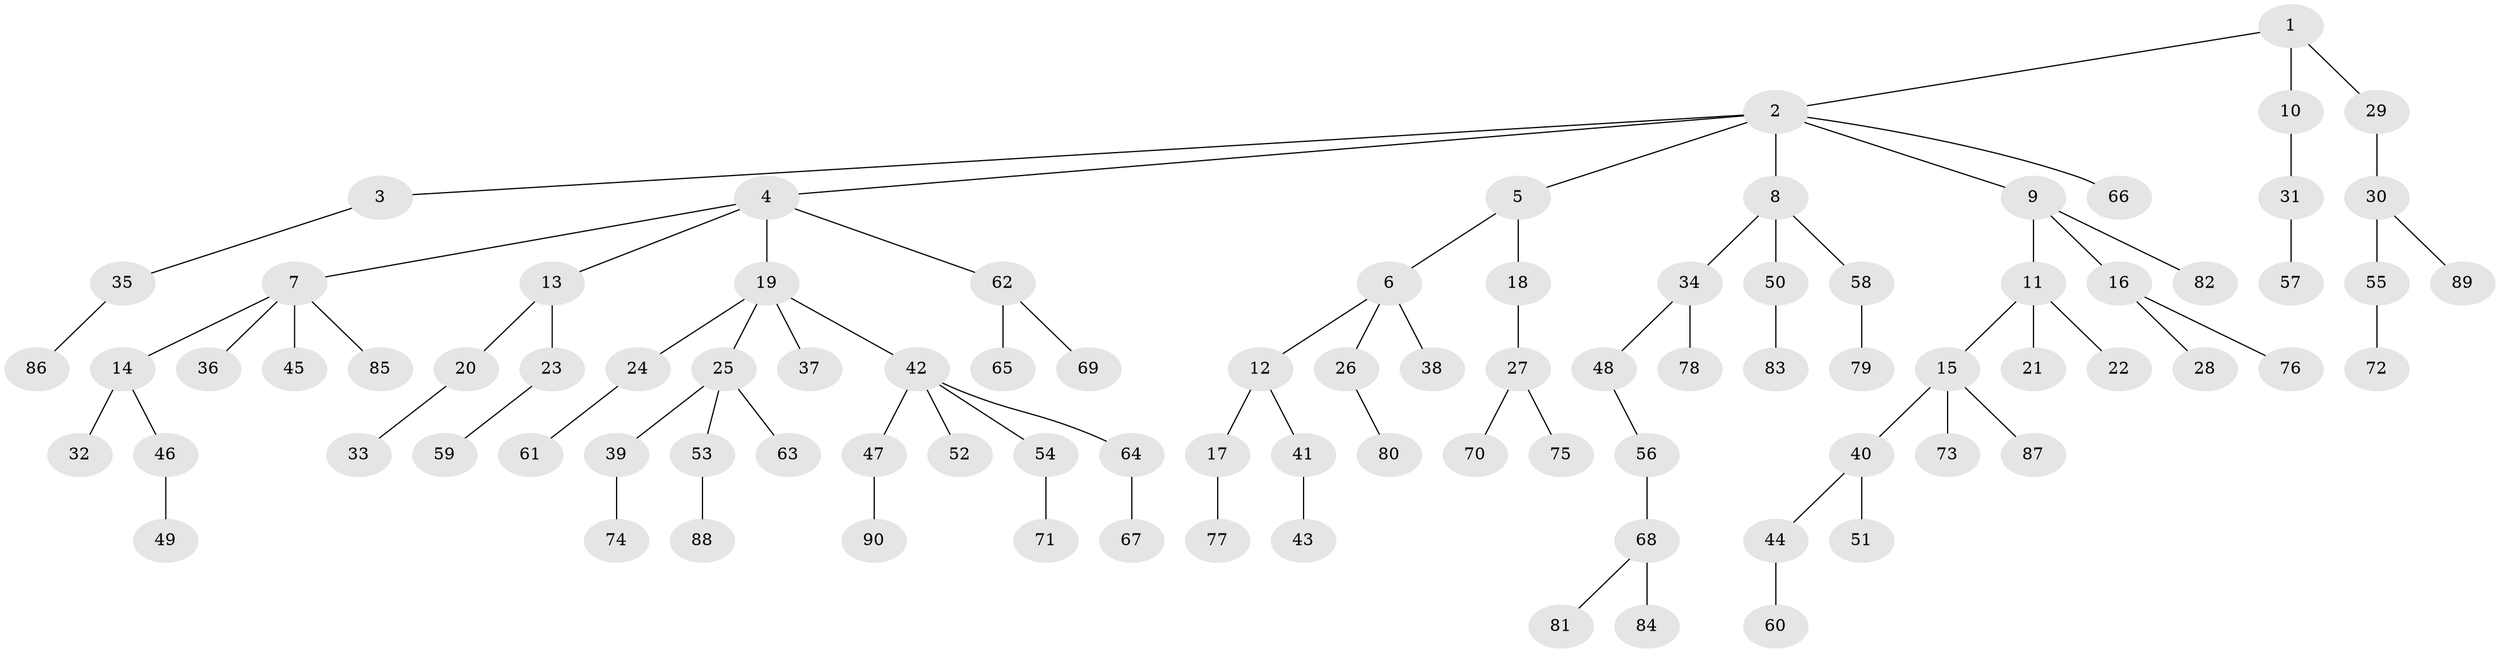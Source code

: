 // coarse degree distribution, {3: 0.16363636363636364, 2: 0.2545454545454545, 5: 0.01818181818181818, 1: 0.4727272727272727, 4: 0.07272727272727272, 6: 0.01818181818181818}
// Generated by graph-tools (version 1.1) at 2025/37/03/04/25 23:37:20]
// undirected, 90 vertices, 89 edges
graph export_dot {
  node [color=gray90,style=filled];
  1;
  2;
  3;
  4;
  5;
  6;
  7;
  8;
  9;
  10;
  11;
  12;
  13;
  14;
  15;
  16;
  17;
  18;
  19;
  20;
  21;
  22;
  23;
  24;
  25;
  26;
  27;
  28;
  29;
  30;
  31;
  32;
  33;
  34;
  35;
  36;
  37;
  38;
  39;
  40;
  41;
  42;
  43;
  44;
  45;
  46;
  47;
  48;
  49;
  50;
  51;
  52;
  53;
  54;
  55;
  56;
  57;
  58;
  59;
  60;
  61;
  62;
  63;
  64;
  65;
  66;
  67;
  68;
  69;
  70;
  71;
  72;
  73;
  74;
  75;
  76;
  77;
  78;
  79;
  80;
  81;
  82;
  83;
  84;
  85;
  86;
  87;
  88;
  89;
  90;
  1 -- 2;
  1 -- 10;
  1 -- 29;
  2 -- 3;
  2 -- 4;
  2 -- 5;
  2 -- 8;
  2 -- 9;
  2 -- 66;
  3 -- 35;
  4 -- 7;
  4 -- 13;
  4 -- 19;
  4 -- 62;
  5 -- 6;
  5 -- 18;
  6 -- 12;
  6 -- 26;
  6 -- 38;
  7 -- 14;
  7 -- 36;
  7 -- 45;
  7 -- 85;
  8 -- 34;
  8 -- 50;
  8 -- 58;
  9 -- 11;
  9 -- 16;
  9 -- 82;
  10 -- 31;
  11 -- 15;
  11 -- 21;
  11 -- 22;
  12 -- 17;
  12 -- 41;
  13 -- 20;
  13 -- 23;
  14 -- 32;
  14 -- 46;
  15 -- 40;
  15 -- 73;
  15 -- 87;
  16 -- 28;
  16 -- 76;
  17 -- 77;
  18 -- 27;
  19 -- 24;
  19 -- 25;
  19 -- 37;
  19 -- 42;
  20 -- 33;
  23 -- 59;
  24 -- 61;
  25 -- 39;
  25 -- 53;
  25 -- 63;
  26 -- 80;
  27 -- 70;
  27 -- 75;
  29 -- 30;
  30 -- 55;
  30 -- 89;
  31 -- 57;
  34 -- 48;
  34 -- 78;
  35 -- 86;
  39 -- 74;
  40 -- 44;
  40 -- 51;
  41 -- 43;
  42 -- 47;
  42 -- 52;
  42 -- 54;
  42 -- 64;
  44 -- 60;
  46 -- 49;
  47 -- 90;
  48 -- 56;
  50 -- 83;
  53 -- 88;
  54 -- 71;
  55 -- 72;
  56 -- 68;
  58 -- 79;
  62 -- 65;
  62 -- 69;
  64 -- 67;
  68 -- 81;
  68 -- 84;
}
